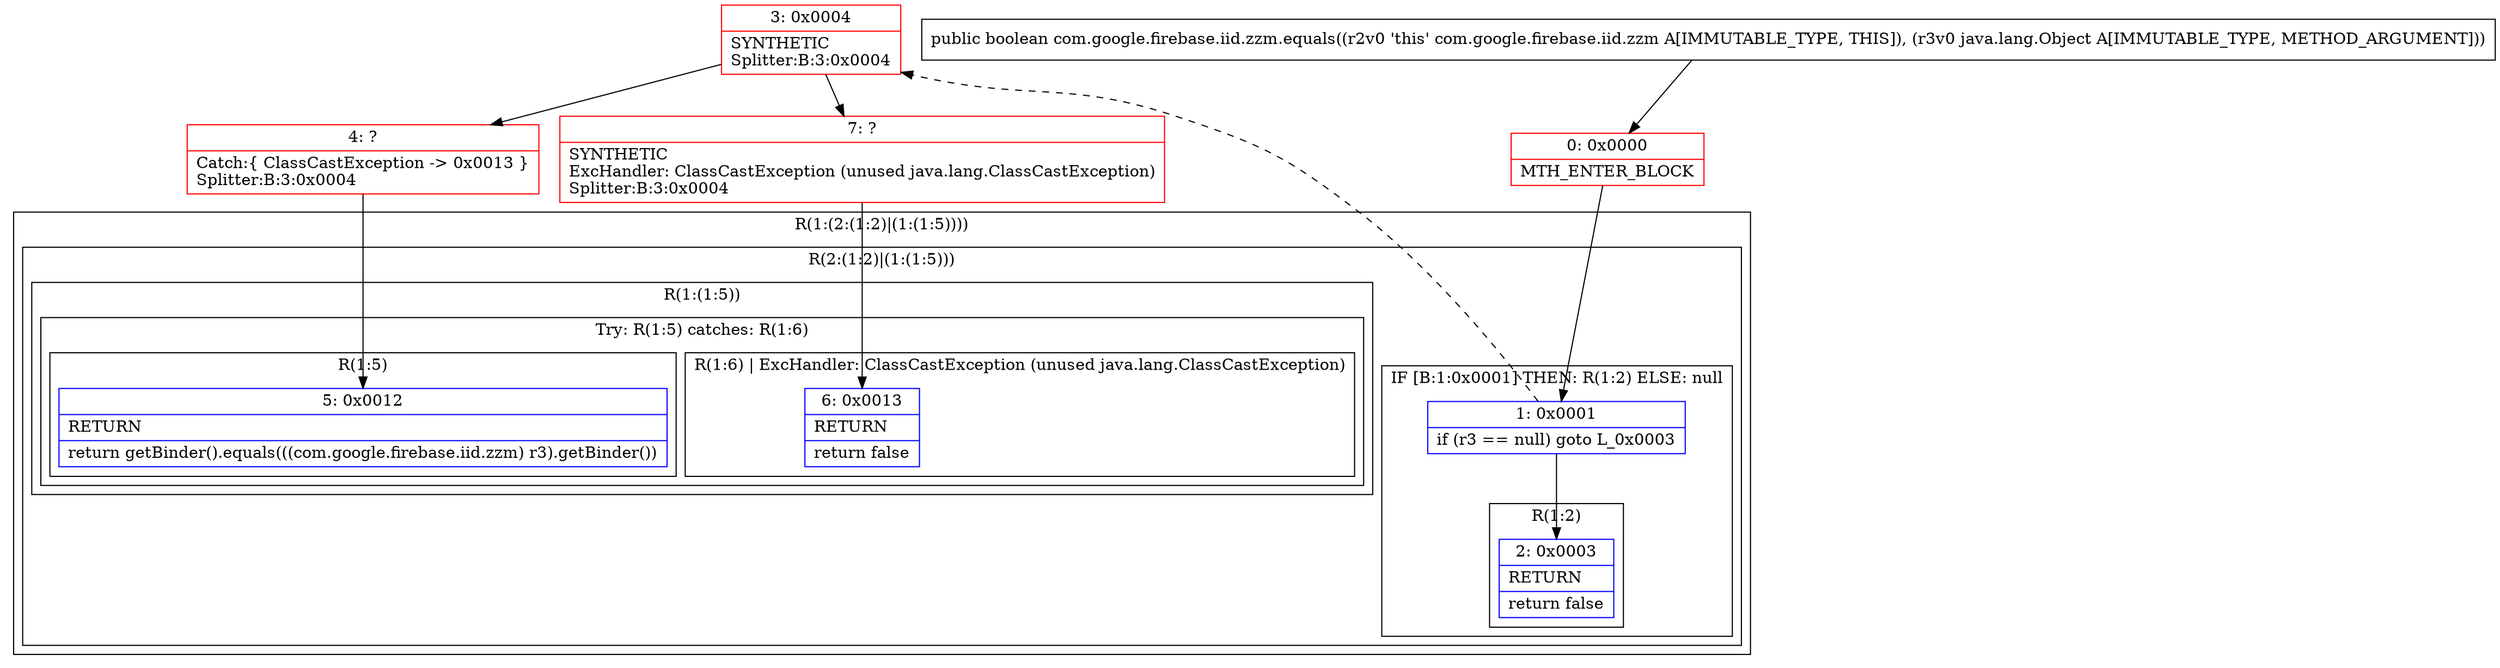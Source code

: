 digraph "CFG forcom.google.firebase.iid.zzm.equals(Ljava\/lang\/Object;)Z" {
subgraph cluster_Region_139257205 {
label = "R(1:(2:(1:2)|(1:(1:5))))";
node [shape=record,color=blue];
subgraph cluster_Region_275996571 {
label = "R(2:(1:2)|(1:(1:5)))";
node [shape=record,color=blue];
subgraph cluster_IfRegion_1897054244 {
label = "IF [B:1:0x0001] THEN: R(1:2) ELSE: null";
node [shape=record,color=blue];
Node_1 [shape=record,label="{1\:\ 0x0001|if (r3 == null) goto L_0x0003\l}"];
subgraph cluster_Region_805909300 {
label = "R(1:2)";
node [shape=record,color=blue];
Node_2 [shape=record,label="{2\:\ 0x0003|RETURN\l|return false\l}"];
}
}
subgraph cluster_Region_1593904909 {
label = "R(1:(1:5))";
node [shape=record,color=blue];
subgraph cluster_TryCatchRegion_1426332913 {
label = "Try: R(1:5) catches: R(1:6)";
node [shape=record,color=blue];
subgraph cluster_Region_846259605 {
label = "R(1:5)";
node [shape=record,color=blue];
Node_5 [shape=record,label="{5\:\ 0x0012|RETURN\l|return getBinder().equals(((com.google.firebase.iid.zzm) r3).getBinder())\l}"];
}
subgraph cluster_Region_1259987068 {
label = "R(1:6) | ExcHandler: ClassCastException (unused java.lang.ClassCastException)\l";
node [shape=record,color=blue];
Node_6 [shape=record,label="{6\:\ 0x0013|RETURN\l|return false\l}"];
}
}
}
}
}
subgraph cluster_Region_1259987068 {
label = "R(1:6) | ExcHandler: ClassCastException (unused java.lang.ClassCastException)\l";
node [shape=record,color=blue];
Node_6 [shape=record,label="{6\:\ 0x0013|RETURN\l|return false\l}"];
}
Node_0 [shape=record,color=red,label="{0\:\ 0x0000|MTH_ENTER_BLOCK\l}"];
Node_3 [shape=record,color=red,label="{3\:\ 0x0004|SYNTHETIC\lSplitter:B:3:0x0004\l}"];
Node_4 [shape=record,color=red,label="{4\:\ ?|Catch:\{ ClassCastException \-\> 0x0013 \}\lSplitter:B:3:0x0004\l}"];
Node_7 [shape=record,color=red,label="{7\:\ ?|SYNTHETIC\lExcHandler: ClassCastException (unused java.lang.ClassCastException)\lSplitter:B:3:0x0004\l}"];
MethodNode[shape=record,label="{public boolean com.google.firebase.iid.zzm.equals((r2v0 'this' com.google.firebase.iid.zzm A[IMMUTABLE_TYPE, THIS]), (r3v0 java.lang.Object A[IMMUTABLE_TYPE, METHOD_ARGUMENT])) }"];
MethodNode -> Node_0;
Node_1 -> Node_2;
Node_1 -> Node_3[style=dashed];
Node_0 -> Node_1;
Node_3 -> Node_4;
Node_3 -> Node_7;
Node_4 -> Node_5;
Node_7 -> Node_6;
}

